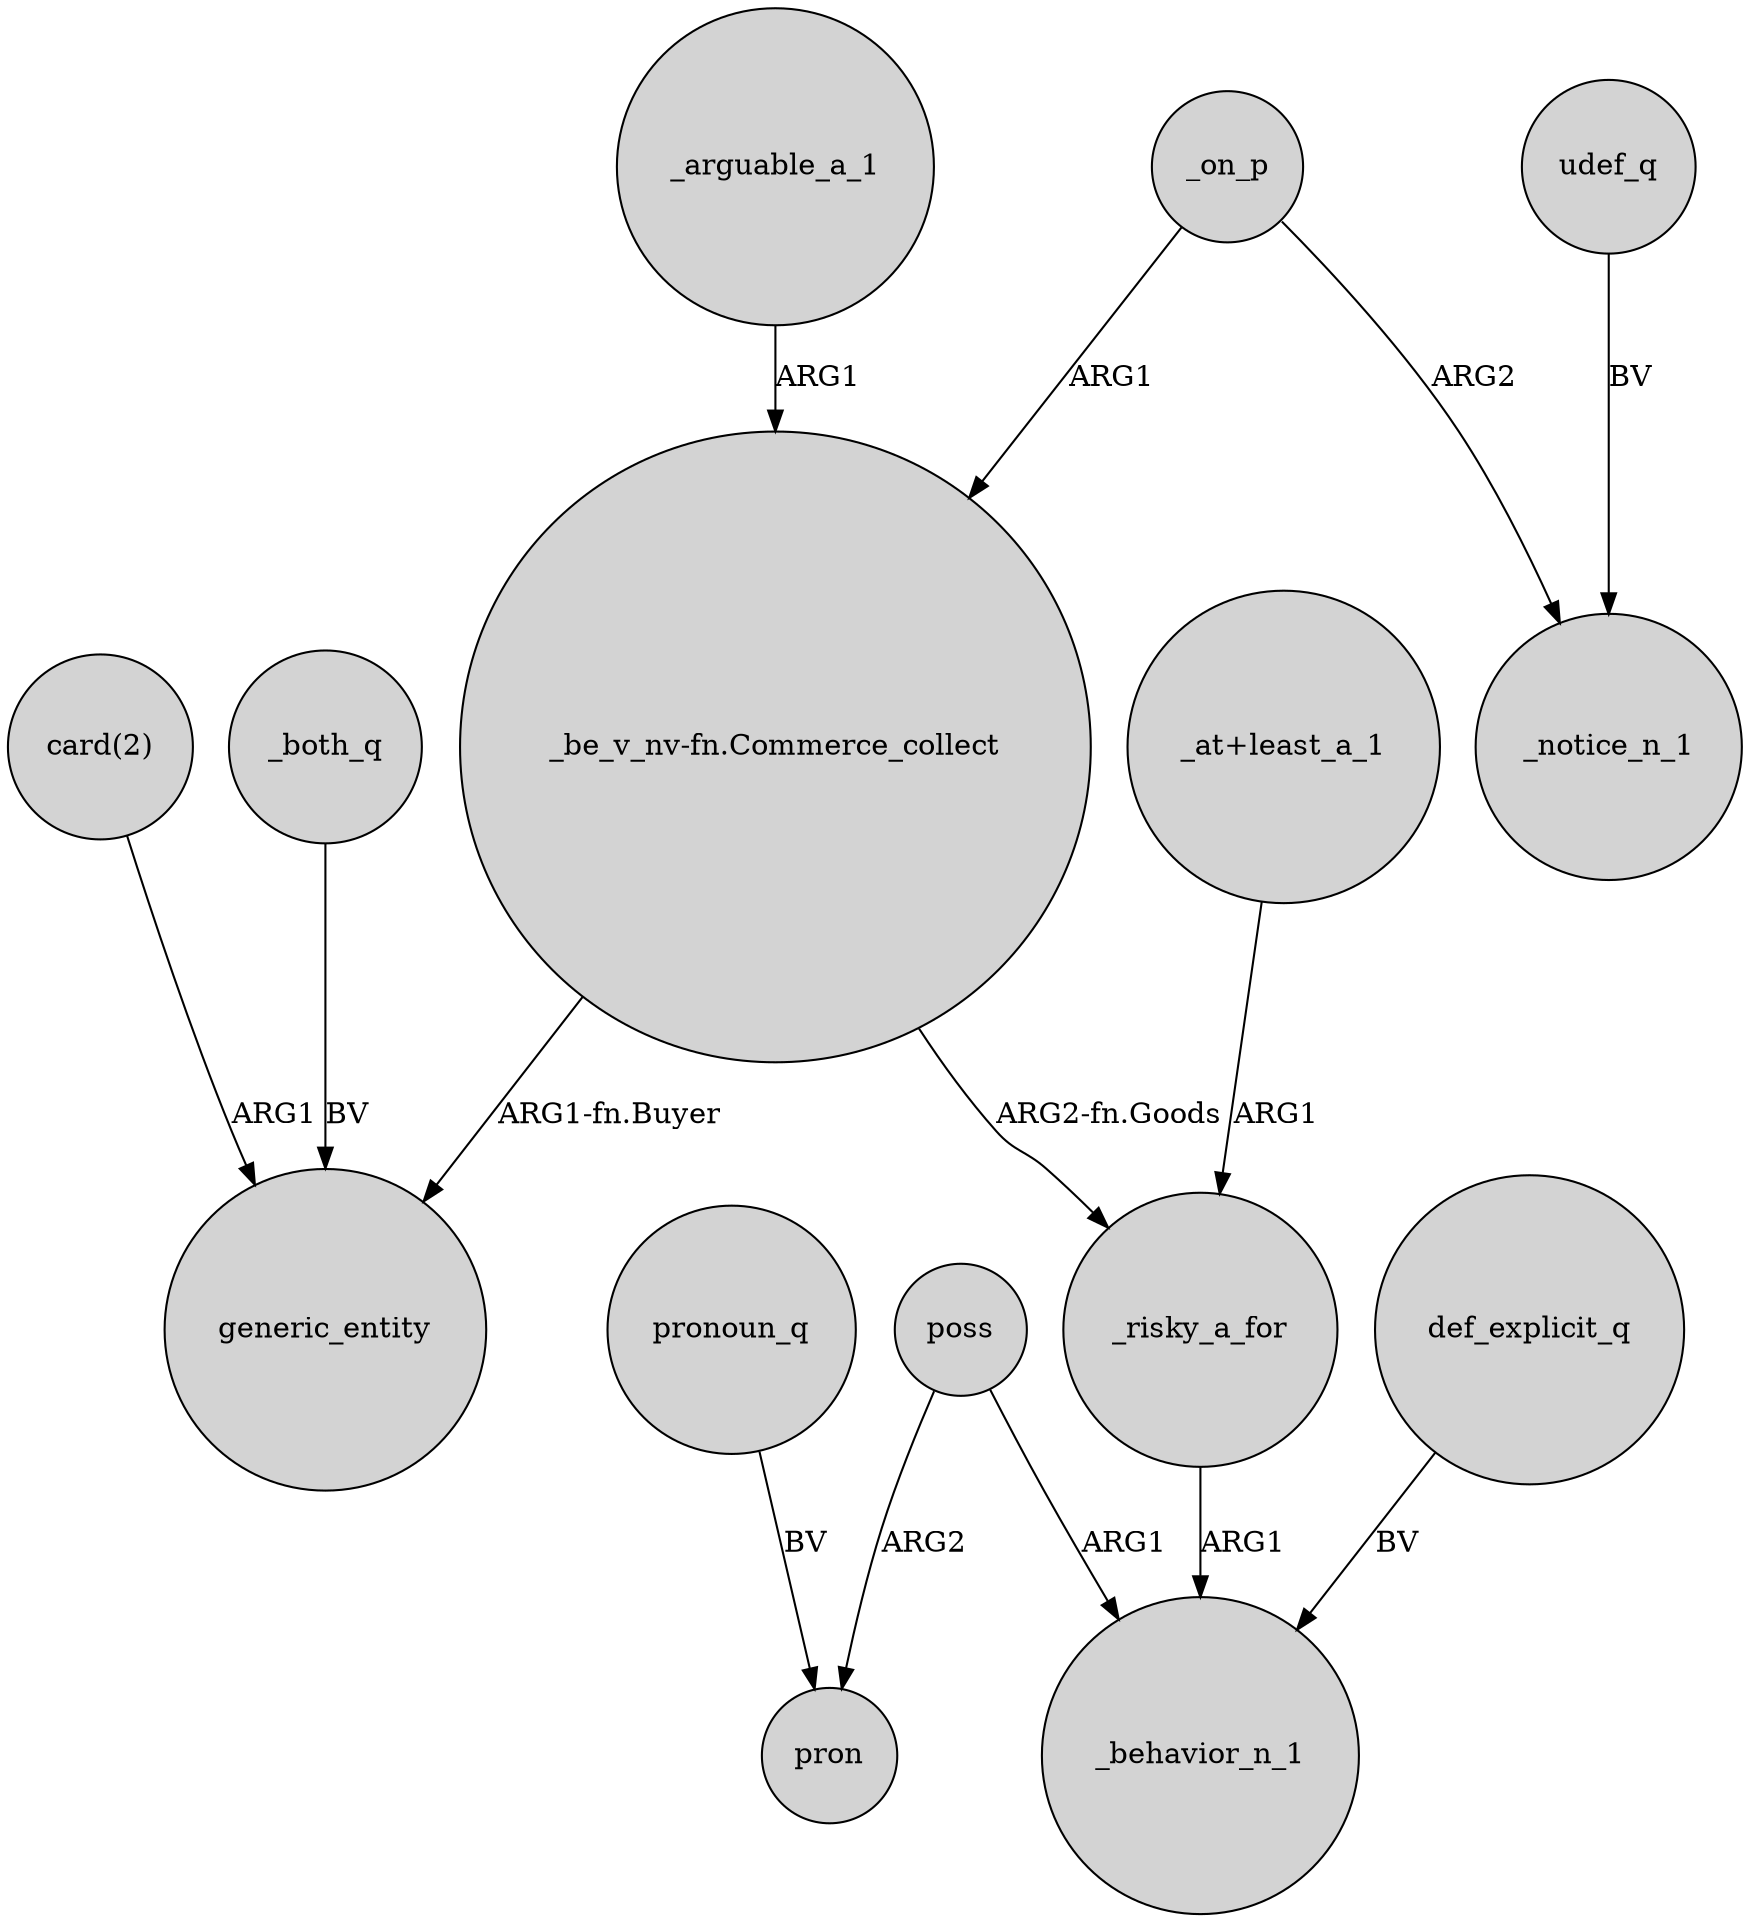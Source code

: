 digraph {
	node [shape=circle style=filled]
	"_be_v_nv-fn.Commerce_collect" -> generic_entity [label="ARG1-fn.Buyer"]
	poss -> _behavior_n_1 [label=ARG1]
	_arguable_a_1 -> "_be_v_nv-fn.Commerce_collect" [label=ARG1]
	def_explicit_q -> _behavior_n_1 [label=BV]
	poss -> pron [label=ARG2]
	"card(2)" -> generic_entity [label=ARG1]
	"_be_v_nv-fn.Commerce_collect" -> _risky_a_for [label="ARG2-fn.Goods"]
	_on_p -> _notice_n_1 [label=ARG2]
	_both_q -> generic_entity [label=BV]
	pronoun_q -> pron [label=BV]
	udef_q -> _notice_n_1 [label=BV]
	_on_p -> "_be_v_nv-fn.Commerce_collect" [label=ARG1]
	"_at+least_a_1" -> _risky_a_for [label=ARG1]
	_risky_a_for -> _behavior_n_1 [label=ARG1]
}
